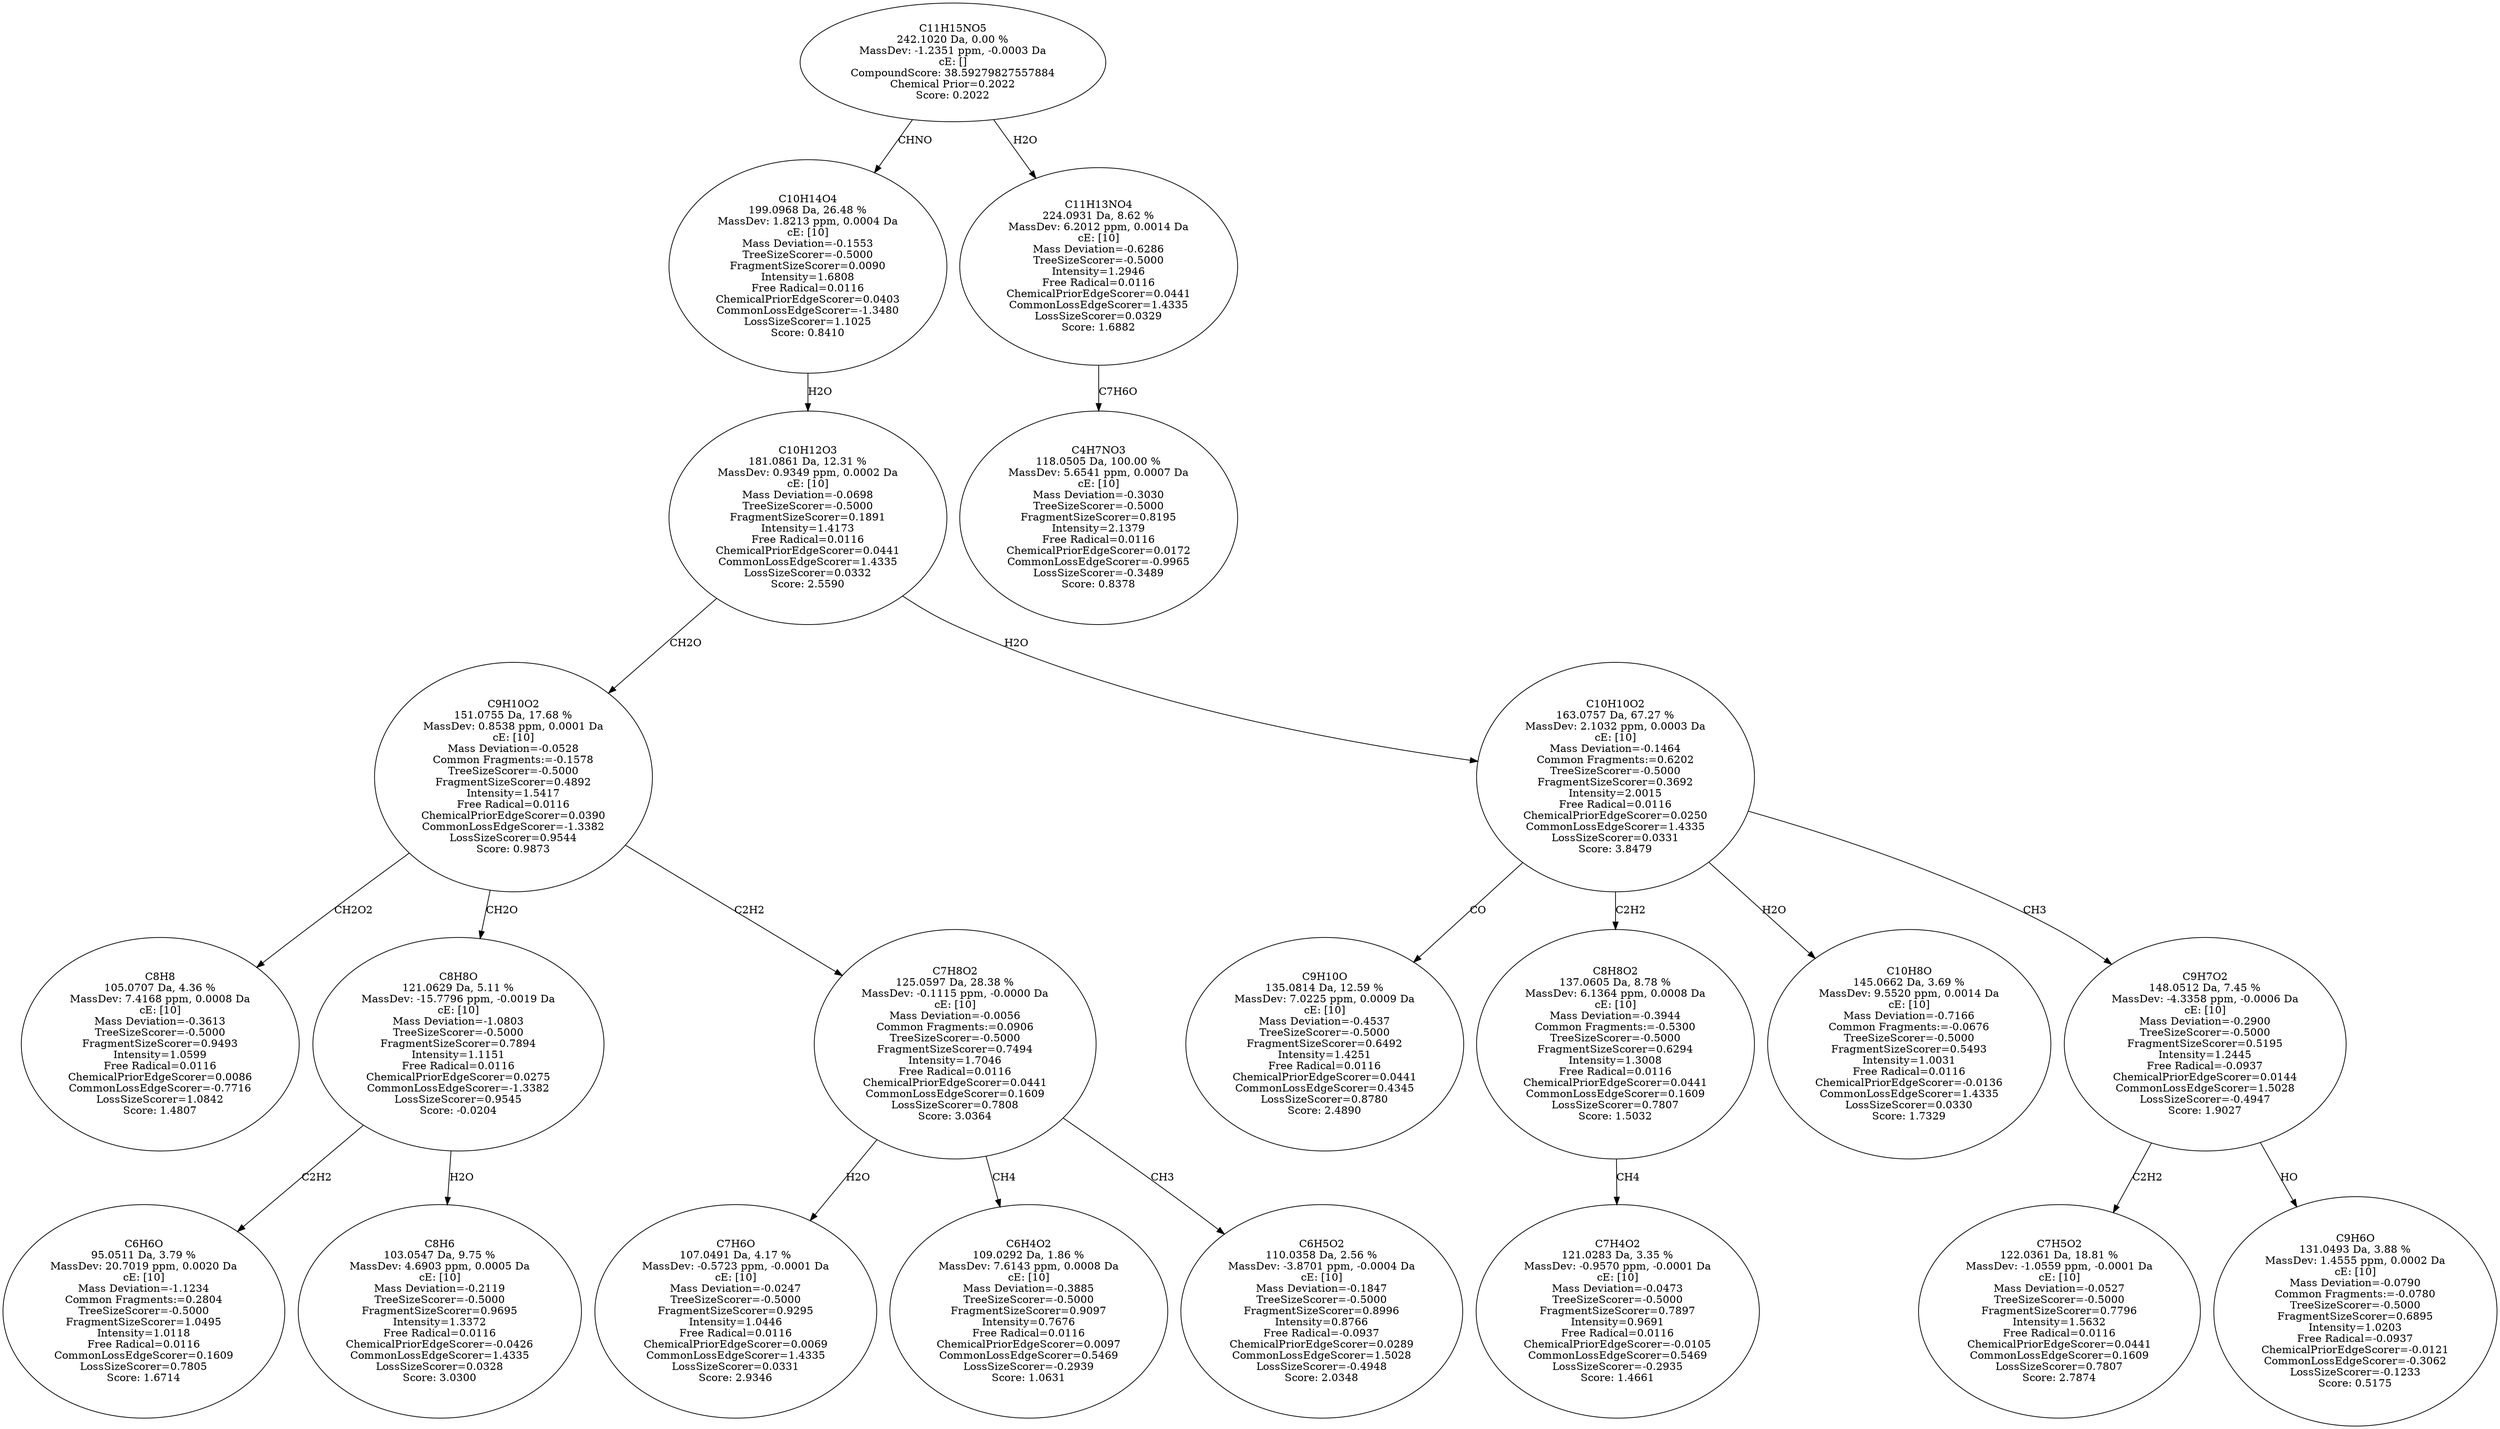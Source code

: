 strict digraph {
v1 [label="C8H8\n105.0707 Da, 4.36 %\nMassDev: 7.4168 ppm, 0.0008 Da\ncE: [10]\nMass Deviation=-0.3613\nTreeSizeScorer=-0.5000\nFragmentSizeScorer=0.9493\nIntensity=1.0599\nFree Radical=0.0116\nChemicalPriorEdgeScorer=0.0086\nCommonLossEdgeScorer=-0.7716\nLossSizeScorer=1.0842\nScore: 1.4807"];
v2 [label="C6H6O\n95.0511 Da, 3.79 %\nMassDev: 20.7019 ppm, 0.0020 Da\ncE: [10]\nMass Deviation=-1.1234\nCommon Fragments:=0.2804\nTreeSizeScorer=-0.5000\nFragmentSizeScorer=1.0495\nIntensity=1.0118\nFree Radical=0.0116\nCommonLossEdgeScorer=0.1609\nLossSizeScorer=0.7805\nScore: 1.6714"];
v3 [label="C8H6\n103.0547 Da, 9.75 %\nMassDev: 4.6903 ppm, 0.0005 Da\ncE: [10]\nMass Deviation=-0.2119\nTreeSizeScorer=-0.5000\nFragmentSizeScorer=0.9695\nIntensity=1.3372\nFree Radical=0.0116\nChemicalPriorEdgeScorer=-0.0426\nCommonLossEdgeScorer=1.4335\nLossSizeScorer=0.0328\nScore: 3.0300"];
v4 [label="C8H8O\n121.0629 Da, 5.11 %\nMassDev: -15.7796 ppm, -0.0019 Da\ncE: [10]\nMass Deviation=-1.0803\nTreeSizeScorer=-0.5000\nFragmentSizeScorer=0.7894\nIntensity=1.1151\nFree Radical=0.0116\nChemicalPriorEdgeScorer=0.0275\nCommonLossEdgeScorer=-1.3382\nLossSizeScorer=0.9545\nScore: -0.0204"];
v5 [label="C7H6O\n107.0491 Da, 4.17 %\nMassDev: -0.5723 ppm, -0.0001 Da\ncE: [10]\nMass Deviation=-0.0247\nTreeSizeScorer=-0.5000\nFragmentSizeScorer=0.9295\nIntensity=1.0446\nFree Radical=0.0116\nChemicalPriorEdgeScorer=0.0069\nCommonLossEdgeScorer=1.4335\nLossSizeScorer=0.0331\nScore: 2.9346"];
v6 [label="C6H4O2\n109.0292 Da, 1.86 %\nMassDev: 7.6143 ppm, 0.0008 Da\ncE: [10]\nMass Deviation=-0.3885\nTreeSizeScorer=-0.5000\nFragmentSizeScorer=0.9097\nIntensity=0.7676\nFree Radical=0.0116\nChemicalPriorEdgeScorer=0.0097\nCommonLossEdgeScorer=0.5469\nLossSizeScorer=-0.2939\nScore: 1.0631"];
v7 [label="C6H5O2\n110.0358 Da, 2.56 %\nMassDev: -3.8701 ppm, -0.0004 Da\ncE: [10]\nMass Deviation=-0.1847\nTreeSizeScorer=-0.5000\nFragmentSizeScorer=0.8996\nIntensity=0.8766\nFree Radical=-0.0937\nChemicalPriorEdgeScorer=0.0289\nCommonLossEdgeScorer=1.5028\nLossSizeScorer=-0.4948\nScore: 2.0348"];
v8 [label="C7H8O2\n125.0597 Da, 28.38 %\nMassDev: -0.1115 ppm, -0.0000 Da\ncE: [10]\nMass Deviation=-0.0056\nCommon Fragments:=0.0906\nTreeSizeScorer=-0.5000\nFragmentSizeScorer=0.7494\nIntensity=1.7046\nFree Radical=0.0116\nChemicalPriorEdgeScorer=0.0441\nCommonLossEdgeScorer=0.1609\nLossSizeScorer=0.7808\nScore: 3.0364"];
v9 [label="C9H10O2\n151.0755 Da, 17.68 %\nMassDev: 0.8538 ppm, 0.0001 Da\ncE: [10]\nMass Deviation=-0.0528\nCommon Fragments:=-0.1578\nTreeSizeScorer=-0.5000\nFragmentSizeScorer=0.4892\nIntensity=1.5417\nFree Radical=0.0116\nChemicalPriorEdgeScorer=0.0390\nCommonLossEdgeScorer=-1.3382\nLossSizeScorer=0.9544\nScore: 0.9873"];
v10 [label="C9H10O\n135.0814 Da, 12.59 %\nMassDev: 7.0225 ppm, 0.0009 Da\ncE: [10]\nMass Deviation=-0.4537\nTreeSizeScorer=-0.5000\nFragmentSizeScorer=0.6492\nIntensity=1.4251\nFree Radical=0.0116\nChemicalPriorEdgeScorer=0.0441\nCommonLossEdgeScorer=0.4345\nLossSizeScorer=0.8780\nScore: 2.4890"];
v11 [label="C7H4O2\n121.0283 Da, 3.35 %\nMassDev: -0.9570 ppm, -0.0001 Da\ncE: [10]\nMass Deviation=-0.0473\nTreeSizeScorer=-0.5000\nFragmentSizeScorer=0.7897\nIntensity=0.9691\nFree Radical=0.0116\nChemicalPriorEdgeScorer=-0.0105\nCommonLossEdgeScorer=0.5469\nLossSizeScorer=-0.2935\nScore: 1.4661"];
v12 [label="C8H8O2\n137.0605 Da, 8.78 %\nMassDev: 6.1364 ppm, 0.0008 Da\ncE: [10]\nMass Deviation=-0.3944\nCommon Fragments:=-0.5300\nTreeSizeScorer=-0.5000\nFragmentSizeScorer=0.6294\nIntensity=1.3008\nFree Radical=0.0116\nChemicalPriorEdgeScorer=0.0441\nCommonLossEdgeScorer=0.1609\nLossSizeScorer=0.7807\nScore: 1.5032"];
v13 [label="C10H8O\n145.0662 Da, 3.69 %\nMassDev: 9.5520 ppm, 0.0014 Da\ncE: [10]\nMass Deviation=-0.7166\nCommon Fragments:=-0.0676\nTreeSizeScorer=-0.5000\nFragmentSizeScorer=0.5493\nIntensity=1.0031\nFree Radical=0.0116\nChemicalPriorEdgeScorer=-0.0136\nCommonLossEdgeScorer=1.4335\nLossSizeScorer=0.0330\nScore: 1.7329"];
v14 [label="C7H5O2\n122.0361 Da, 18.81 %\nMassDev: -1.0559 ppm, -0.0001 Da\ncE: [10]\nMass Deviation=-0.0527\nTreeSizeScorer=-0.5000\nFragmentSizeScorer=0.7796\nIntensity=1.5632\nFree Radical=0.0116\nChemicalPriorEdgeScorer=0.0441\nCommonLossEdgeScorer=0.1609\nLossSizeScorer=0.7807\nScore: 2.7874"];
v15 [label="C9H6O\n131.0493 Da, 3.88 %\nMassDev: 1.4555 ppm, 0.0002 Da\ncE: [10]\nMass Deviation=-0.0790\nCommon Fragments:=-0.0780\nTreeSizeScorer=-0.5000\nFragmentSizeScorer=0.6895\nIntensity=1.0203\nFree Radical=-0.0937\nChemicalPriorEdgeScorer=-0.0121\nCommonLossEdgeScorer=-0.3062\nLossSizeScorer=-0.1233\nScore: 0.5175"];
v16 [label="C9H7O2\n148.0512 Da, 7.45 %\nMassDev: -4.3358 ppm, -0.0006 Da\ncE: [10]\nMass Deviation=-0.2900\nTreeSizeScorer=-0.5000\nFragmentSizeScorer=0.5195\nIntensity=1.2445\nFree Radical=-0.0937\nChemicalPriorEdgeScorer=0.0144\nCommonLossEdgeScorer=1.5028\nLossSizeScorer=-0.4947\nScore: 1.9027"];
v17 [label="C10H10O2\n163.0757 Da, 67.27 %\nMassDev: 2.1032 ppm, 0.0003 Da\ncE: [10]\nMass Deviation=-0.1464\nCommon Fragments:=0.6202\nTreeSizeScorer=-0.5000\nFragmentSizeScorer=0.3692\nIntensity=2.0015\nFree Radical=0.0116\nChemicalPriorEdgeScorer=0.0250\nCommonLossEdgeScorer=1.4335\nLossSizeScorer=0.0331\nScore: 3.8479"];
v18 [label="C10H12O3\n181.0861 Da, 12.31 %\nMassDev: 0.9349 ppm, 0.0002 Da\ncE: [10]\nMass Deviation=-0.0698\nTreeSizeScorer=-0.5000\nFragmentSizeScorer=0.1891\nIntensity=1.4173\nFree Radical=0.0116\nChemicalPriorEdgeScorer=0.0441\nCommonLossEdgeScorer=1.4335\nLossSizeScorer=0.0332\nScore: 2.5590"];
v19 [label="C10H14O4\n199.0968 Da, 26.48 %\nMassDev: 1.8213 ppm, 0.0004 Da\ncE: [10]\nMass Deviation=-0.1553\nTreeSizeScorer=-0.5000\nFragmentSizeScorer=0.0090\nIntensity=1.6808\nFree Radical=0.0116\nChemicalPriorEdgeScorer=0.0403\nCommonLossEdgeScorer=-1.3480\nLossSizeScorer=1.1025\nScore: 0.8410"];
v20 [label="C4H7NO3\n118.0505 Da, 100.00 %\nMassDev: 5.6541 ppm, 0.0007 Da\ncE: [10]\nMass Deviation=-0.3030\nTreeSizeScorer=-0.5000\nFragmentSizeScorer=0.8195\nIntensity=2.1379\nFree Radical=0.0116\nChemicalPriorEdgeScorer=0.0172\nCommonLossEdgeScorer=-0.9965\nLossSizeScorer=-0.3489\nScore: 0.8378"];
v21 [label="C11H13NO4\n224.0931 Da, 8.62 %\nMassDev: 6.2012 ppm, 0.0014 Da\ncE: [10]\nMass Deviation=-0.6286\nTreeSizeScorer=-0.5000\nIntensity=1.2946\nFree Radical=0.0116\nChemicalPriorEdgeScorer=0.0441\nCommonLossEdgeScorer=1.4335\nLossSizeScorer=0.0329\nScore: 1.6882"];
v22 [label="C11H15NO5\n242.1020 Da, 0.00 %\nMassDev: -1.2351 ppm, -0.0003 Da\ncE: []\nCompoundScore: 38.59279827557884\nChemical Prior=0.2022\nScore: 0.2022"];
v9 -> v1 [label="CH2O2"];
v4 -> v2 [label="C2H2"];
v4 -> v3 [label="H2O"];
v9 -> v4 [label="CH2O"];
v8 -> v5 [label="H2O"];
v8 -> v6 [label="CH4"];
v8 -> v7 [label="CH3"];
v9 -> v8 [label="C2H2"];
v18 -> v9 [label="CH2O"];
v17 -> v10 [label="CO"];
v12 -> v11 [label="CH4"];
v17 -> v12 [label="C2H2"];
v17 -> v13 [label="H2O"];
v16 -> v14 [label="C2H2"];
v16 -> v15 [label="HO"];
v17 -> v16 [label="CH3"];
v18 -> v17 [label="H2O"];
v19 -> v18 [label="H2O"];
v22 -> v19 [label="CHNO"];
v21 -> v20 [label="C7H6O"];
v22 -> v21 [label="H2O"];
}